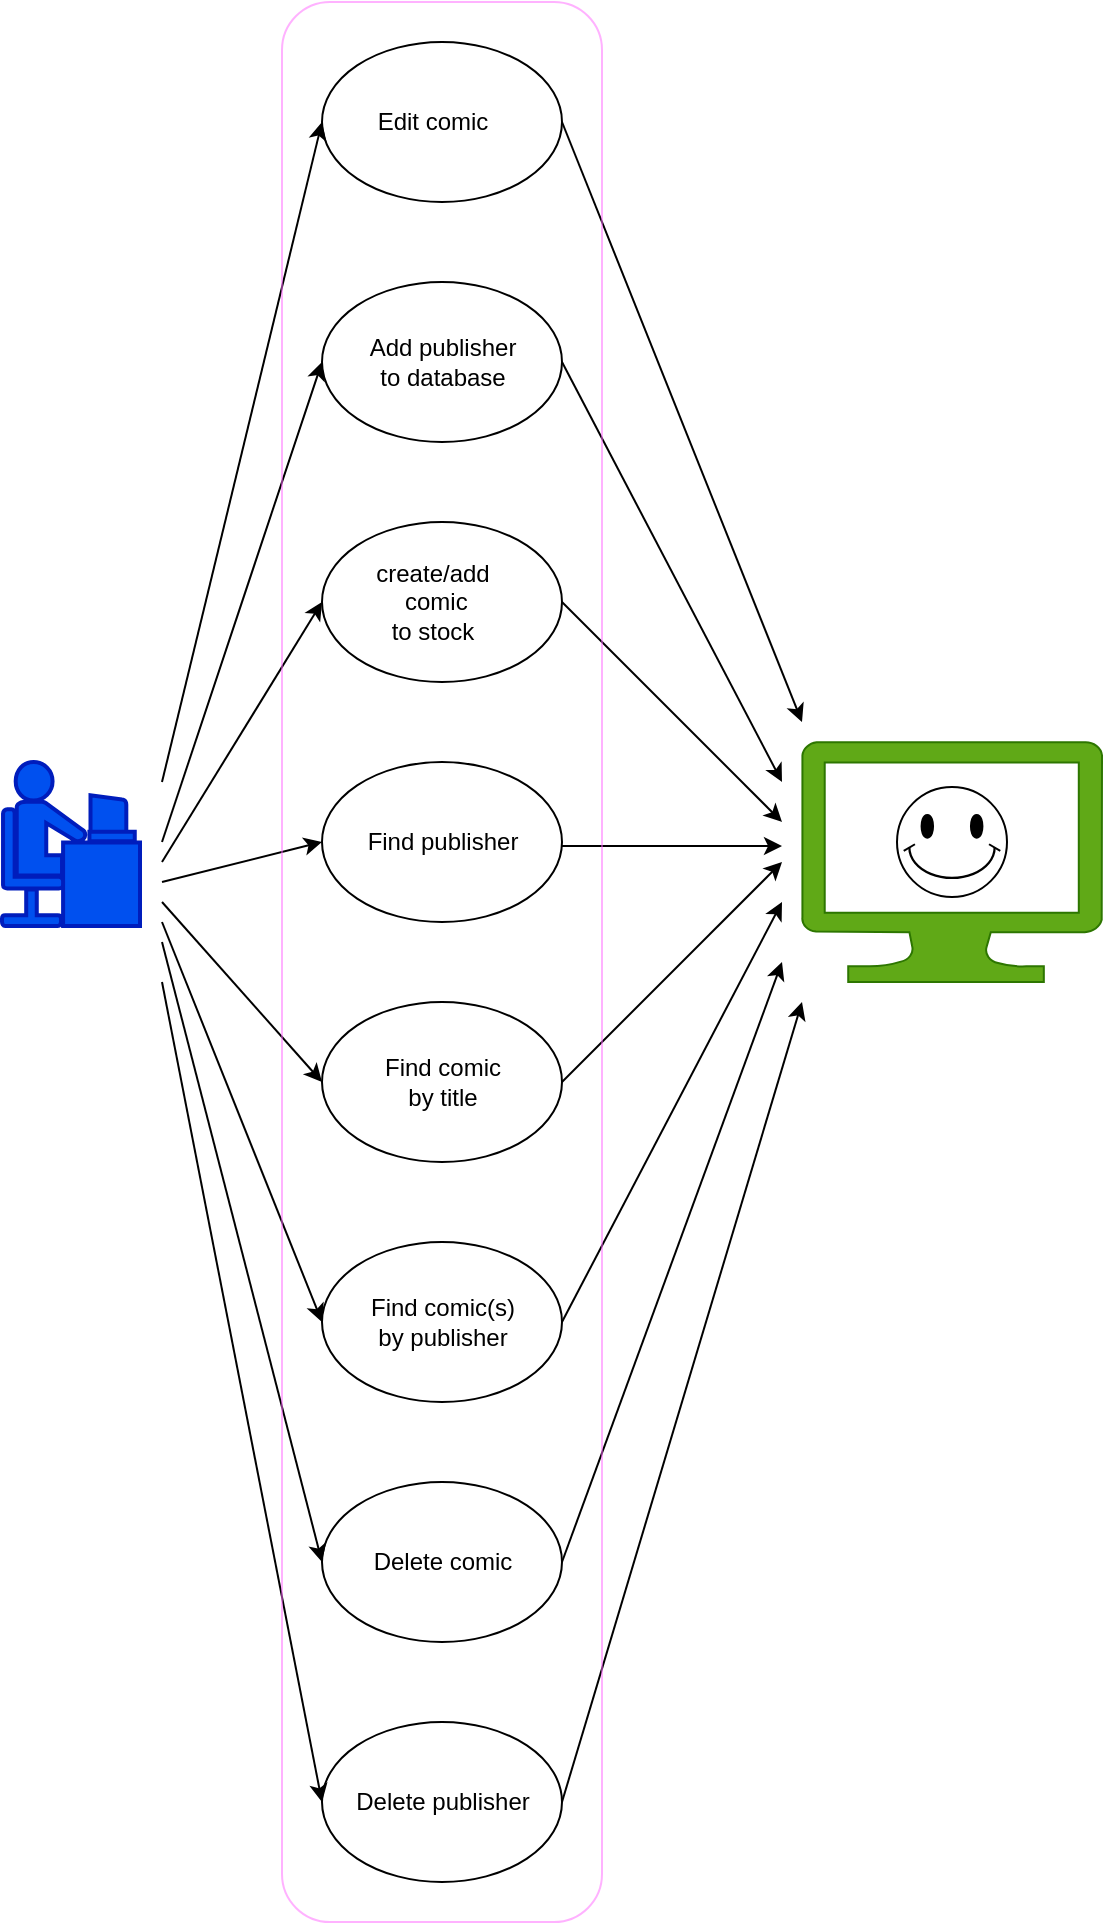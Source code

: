 <mxfile version="13.7.9" type="device"><diagram id="BiHq7myeFycOuIkGBTuR" name="Page-1"><mxGraphModel dx="946" dy="1894" grid="1" gridSize="10" guides="1" tooltips="1" connect="1" arrows="1" fold="1" page="1" pageScale="1" pageWidth="827" pageHeight="1169" math="0" shadow="0"><root><mxCell id="0"/><mxCell id="1" parent="0"/><mxCell id="DPfAe9o7UY8GqtC6qb7X-1" value="" style="shape=mxgraph.cisco.people.androgenous_person;html=1;pointerEvents=1;dashed=0;fillColor=#0050ef;strokeColor=#001DBC;strokeWidth=2;verticalLabelPosition=bottom;verticalAlign=top;align=center;outlineConnect=0;fontColor=#ffffff;" parent="1" vertex="1"><mxGeometry x="40" y="360" width="69" height="82" as="geometry"/></mxCell><mxCell id="DPfAe9o7UY8GqtC6qb7X-2" value="" style="ellipse;whiteSpace=wrap;html=1;" parent="1" vertex="1"><mxGeometry x="200" y="240" width="120" height="80" as="geometry"/></mxCell><mxCell id="DPfAe9o7UY8GqtC6qb7X-4" value="" style="ellipse;whiteSpace=wrap;html=1;" parent="1" vertex="1"><mxGeometry x="200" y="480" width="120" height="80" as="geometry"/></mxCell><mxCell id="DPfAe9o7UY8GqtC6qb7X-5" value="" style="ellipse;whiteSpace=wrap;html=1;" parent="1" vertex="1"><mxGeometry x="200" y="600" width="120" height="80" as="geometry"/></mxCell><mxCell id="DPfAe9o7UY8GqtC6qb7X-6" value="create/add&lt;br&gt;&amp;nbsp;comic &lt;br&gt;to stock" style="text;html=1;align=center;verticalAlign=middle;resizable=0;points=[];autosize=1;" parent="1" vertex="1"><mxGeometry x="220" y="255" width="70" height="50" as="geometry"/></mxCell><mxCell id="DPfAe9o7UY8GqtC6qb7X-8" value="Find comic &lt;br&gt;by title" style="text;html=1;align=center;verticalAlign=middle;resizable=0;points=[];autosize=1;" parent="1" vertex="1"><mxGeometry x="225" y="505" width="70" height="30" as="geometry"/></mxCell><mxCell id="DPfAe9o7UY8GqtC6qb7X-9" value="Find comic(s)&lt;br&gt;by publisher" style="text;html=1;align=center;verticalAlign=middle;resizable=0;points=[];autosize=1;" parent="1" vertex="1"><mxGeometry x="215" y="625" width="90" height="30" as="geometry"/></mxCell><mxCell id="DPfAe9o7UY8GqtC6qb7X-10" value="" style="ellipse;whiteSpace=wrap;html=1;" parent="1" vertex="1"><mxGeometry x="200" y="120" width="120" height="80" as="geometry"/></mxCell><mxCell id="DPfAe9o7UY8GqtC6qb7X-11" value="Add publisher &lt;br&gt;to database" style="text;html=1;align=center;verticalAlign=middle;resizable=0;points=[];autosize=1;" parent="1" vertex="1"><mxGeometry x="215" y="145" width="90" height="30" as="geometry"/></mxCell><mxCell id="DPfAe9o7UY8GqtC6qb7X-15" value="" style="ellipse;whiteSpace=wrap;html=1;" parent="1" vertex="1"><mxGeometry x="200" y="360" width="120" height="80" as="geometry"/></mxCell><mxCell id="DPfAe9o7UY8GqtC6qb7X-16" value="Find publisher" style="text;html=1;align=center;verticalAlign=middle;resizable=0;points=[];autosize=1;" parent="1" vertex="1"><mxGeometry x="215" y="390" width="90" height="20" as="geometry"/></mxCell><mxCell id="DPfAe9o7UY8GqtC6qb7X-20" value="" style="endArrow=classic;html=1;entryX=0;entryY=0.5;entryDx=0;entryDy=0;" parent="1" target="DPfAe9o7UY8GqtC6qb7X-4" edge="1"><mxGeometry width="50" height="50" relative="1" as="geometry"><mxPoint x="120" y="430" as="sourcePoint"/><mxPoint x="210" y="510" as="targetPoint"/></mxGeometry></mxCell><mxCell id="DPfAe9o7UY8GqtC6qb7X-21" value="" style="endArrow=classic;html=1;entryX=0;entryY=0.5;entryDx=0;entryDy=0;" parent="1" target="DPfAe9o7UY8GqtC6qb7X-5" edge="1"><mxGeometry width="50" height="50" relative="1" as="geometry"><mxPoint x="120" y="440" as="sourcePoint"/><mxPoint x="210" y="530" as="targetPoint"/></mxGeometry></mxCell><mxCell id="DPfAe9o7UY8GqtC6qb7X-22" value="" style="endArrow=classic;html=1;entryX=0;entryY=0.5;entryDx=0;entryDy=0;" parent="1" target="DPfAe9o7UY8GqtC6qb7X-15" edge="1"><mxGeometry width="50" height="50" relative="1" as="geometry"><mxPoint x="120" y="420" as="sourcePoint"/><mxPoint x="440" y="370" as="targetPoint"/></mxGeometry></mxCell><mxCell id="DPfAe9o7UY8GqtC6qb7X-25" value="" style="endArrow=classic;html=1;" parent="1" edge="1"><mxGeometry width="50" height="50" relative="1" as="geometry"><mxPoint x="320" y="402" as="sourcePoint"/><mxPoint x="430" y="402" as="targetPoint"/></mxGeometry></mxCell><mxCell id="DPfAe9o7UY8GqtC6qb7X-26" value="" style="endArrow=classic;html=1;entryX=0;entryY=0.5;entryDx=0;entryDy=0;" parent="1" target="DPfAe9o7UY8GqtC6qb7X-2" edge="1"><mxGeometry width="50" height="50" relative="1" as="geometry"><mxPoint x="120" y="410" as="sourcePoint"/><mxPoint x="160" y="370" as="targetPoint"/></mxGeometry></mxCell><mxCell id="DPfAe9o7UY8GqtC6qb7X-27" value="" style="endArrow=classic;html=1;entryX=0;entryY=0.5;entryDx=0;entryDy=0;" parent="1" target="DPfAe9o7UY8GqtC6qb7X-10" edge="1"><mxGeometry width="50" height="50" relative="1" as="geometry"><mxPoint x="120" y="400" as="sourcePoint"/><mxPoint x="170" y="350" as="targetPoint"/></mxGeometry></mxCell><mxCell id="Oxgc9jsDdwnUVdCfM-nc-6" value="" style="ellipse;whiteSpace=wrap;html=1;" parent="1" vertex="1"><mxGeometry x="200" y="720" width="120" height="80" as="geometry"/></mxCell><mxCell id="Oxgc9jsDdwnUVdCfM-nc-7" value="Delete comic" style="text;html=1;align=center;verticalAlign=middle;resizable=0;points=[];autosize=1;" parent="1" vertex="1"><mxGeometry x="220" y="750" width="80" height="20" as="geometry"/></mxCell><mxCell id="Oxgc9jsDdwnUVdCfM-nc-8" value="" style="ellipse;whiteSpace=wrap;html=1;" parent="1" vertex="1"><mxGeometry x="200" y="840" width="120" height="80" as="geometry"/></mxCell><mxCell id="Oxgc9jsDdwnUVdCfM-nc-9" value="Delete publisher" style="text;html=1;align=center;verticalAlign=middle;resizable=0;points=[];autosize=1;" parent="1" vertex="1"><mxGeometry x="210" y="870" width="100" height="20" as="geometry"/></mxCell><mxCell id="Oxgc9jsDdwnUVdCfM-nc-10" value="" style="endArrow=classic;html=1;entryX=0;entryY=0.5;entryDx=0;entryDy=0;" parent="1" target="Oxgc9jsDdwnUVdCfM-nc-6" edge="1"><mxGeometry width="50" height="50" relative="1" as="geometry"><mxPoint x="120" y="450" as="sourcePoint"/><mxPoint x="210" y="650" as="targetPoint"/></mxGeometry></mxCell><mxCell id="Oxgc9jsDdwnUVdCfM-nc-11" value="" style="endArrow=classic;html=1;entryX=0;entryY=0.5;entryDx=0;entryDy=0;" parent="1" target="Oxgc9jsDdwnUVdCfM-nc-8" edge="1"><mxGeometry width="50" height="50" relative="1" as="geometry"><mxPoint x="120" y="470" as="sourcePoint"/><mxPoint x="220" y="660" as="targetPoint"/></mxGeometry></mxCell><mxCell id="Oxgc9jsDdwnUVdCfM-nc-13" value="" style="verticalLabelPosition=bottom;html=1;verticalAlign=top;align=center;strokeColor=#2D7600;fillColor=#60a917;shape=mxgraph.azure.computer;pointerEvents=1;fontColor=#ffffff;" parent="1" vertex="1"><mxGeometry x="440" y="350" width="150" height="120" as="geometry"/></mxCell><mxCell id="Oxgc9jsDdwnUVdCfM-nc-14" value="" style="verticalLabelPosition=bottom;verticalAlign=top;html=1;shape=mxgraph.basic.smiley" parent="1" vertex="1"><mxGeometry x="487.5" y="372.5" width="55" height="55" as="geometry"/></mxCell><mxCell id="Oxgc9jsDdwnUVdCfM-nc-15" value="" style="endArrow=classic;html=1;exitX=1;exitY=0.5;exitDx=0;exitDy=0;" parent="1" source="DPfAe9o7UY8GqtC6qb7X-4" edge="1"><mxGeometry width="50" height="50" relative="1" as="geometry"><mxPoint x="330" y="520" as="sourcePoint"/><mxPoint x="430" y="410" as="targetPoint"/></mxGeometry></mxCell><mxCell id="Oxgc9jsDdwnUVdCfM-nc-16" value="" style="endArrow=classic;html=1;exitX=1;exitY=0.5;exitDx=0;exitDy=0;" parent="1" source="DPfAe9o7UY8GqtC6qb7X-5" edge="1"><mxGeometry width="50" height="50" relative="1" as="geometry"><mxPoint x="340" y="639.41" as="sourcePoint"/><mxPoint x="430" y="430" as="targetPoint"/></mxGeometry></mxCell><mxCell id="Oxgc9jsDdwnUVdCfM-nc-17" value="" style="endArrow=classic;html=1;exitX=1;exitY=0.5;exitDx=0;exitDy=0;" parent="1" source="Oxgc9jsDdwnUVdCfM-nc-6" edge="1"><mxGeometry width="50" height="50" relative="1" as="geometry"><mxPoint x="330" y="759.41" as="sourcePoint"/><mxPoint x="430" y="460" as="targetPoint"/></mxGeometry></mxCell><mxCell id="Oxgc9jsDdwnUVdCfM-nc-18" value="" style="endArrow=classic;html=1;exitX=1;exitY=0.5;exitDx=0;exitDy=0;" parent="1" source="Oxgc9jsDdwnUVdCfM-nc-8" edge="1"><mxGeometry width="50" height="50" relative="1" as="geometry"><mxPoint x="330" y="878" as="sourcePoint"/><mxPoint x="440" y="480" as="targetPoint"/></mxGeometry></mxCell><mxCell id="Oxgc9jsDdwnUVdCfM-nc-19" value="" style="endArrow=classic;html=1;exitX=1;exitY=0.5;exitDx=0;exitDy=0;" parent="1" source="DPfAe9o7UY8GqtC6qb7X-10" edge="1"><mxGeometry width="50" height="50" relative="1" as="geometry"><mxPoint x="330" y="159.41" as="sourcePoint"/><mxPoint x="430" y="370" as="targetPoint"/></mxGeometry></mxCell><mxCell id="Oxgc9jsDdwnUVdCfM-nc-20" value="" style="endArrow=classic;html=1;exitX=1;exitY=0.5;exitDx=0;exitDy=0;" parent="1" source="DPfAe9o7UY8GqtC6qb7X-2" edge="1"><mxGeometry width="50" height="50" relative="1" as="geometry"><mxPoint x="340" y="279.41" as="sourcePoint"/><mxPoint x="430" y="390" as="targetPoint"/></mxGeometry></mxCell><mxCell id="Oxgc9jsDdwnUVdCfM-nc-21" value="" style="ellipse;whiteSpace=wrap;html=1;" parent="1" vertex="1"><mxGeometry x="200" width="120" height="80" as="geometry"/></mxCell><mxCell id="Oxgc9jsDdwnUVdCfM-nc-22" value="" style="endArrow=classic;html=1;entryX=0;entryY=0.5;entryDx=0;entryDy=0;" parent="1" target="Oxgc9jsDdwnUVdCfM-nc-21" edge="1"><mxGeometry width="50" height="50" relative="1" as="geometry"><mxPoint x="120" y="370" as="sourcePoint"/><mxPoint x="180.0" y="110" as="targetPoint"/></mxGeometry></mxCell><mxCell id="Oxgc9jsDdwnUVdCfM-nc-23" value="" style="endArrow=classic;html=1;exitX=1;exitY=0.5;exitDx=0;exitDy=0;" parent="1" source="Oxgc9jsDdwnUVdCfM-nc-21" edge="1"><mxGeometry width="50" height="50" relative="1" as="geometry"><mxPoint x="140" y="420" as="sourcePoint"/><mxPoint x="440" y="340" as="targetPoint"/></mxGeometry></mxCell><mxCell id="Oxgc9jsDdwnUVdCfM-nc-24" value="Edit comic" style="text;html=1;align=center;verticalAlign=middle;resizable=0;points=[];autosize=1;" parent="1" vertex="1"><mxGeometry x="220" y="30" width="70" height="20" as="geometry"/></mxCell><mxCell id="Oxgc9jsDdwnUVdCfM-nc-25" value="" style="rounded=1;whiteSpace=wrap;html=1;fillColor=none;opacity=50;strokeColor=#FF66FF;" parent="1" vertex="1"><mxGeometry x="180" y="-20" width="160" height="960" as="geometry"/></mxCell></root></mxGraphModel></diagram></mxfile>